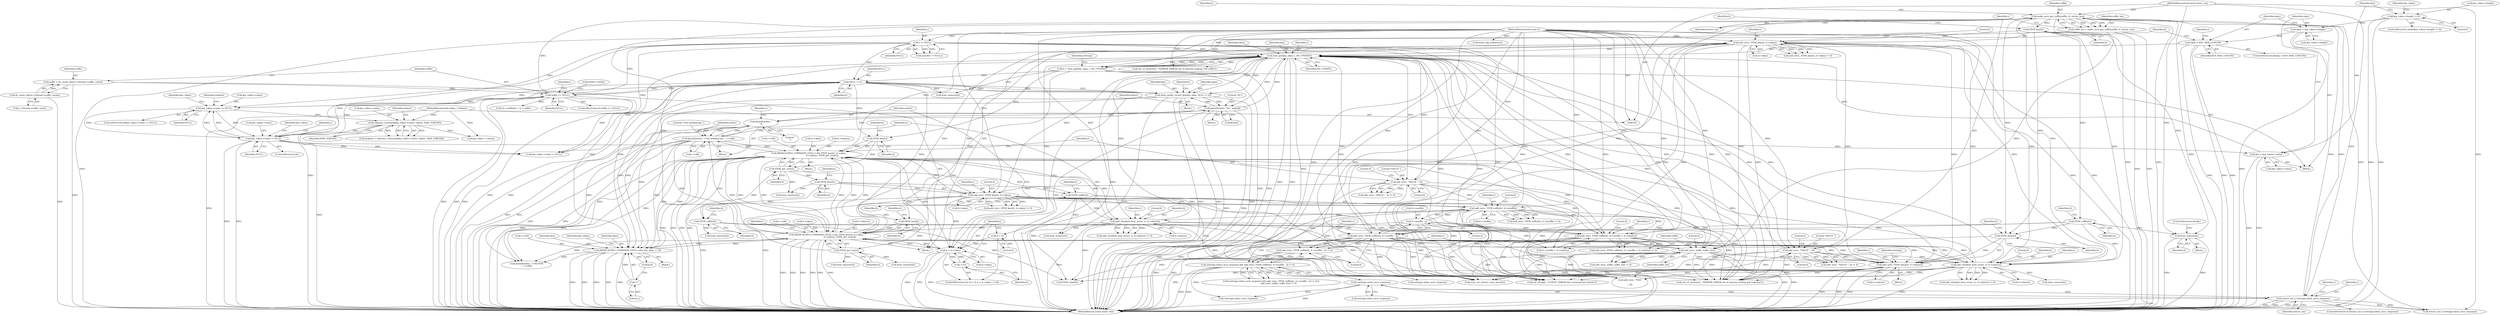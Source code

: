 digraph "0_memcached_a8c4a82787b8b6c256d61bd5c42fb7f92d1bae00@API" {
"1000400" [label="(Call,item_remove(it))"];
"1000355" [label="(Call,make_ascii_get_suffix(suffix, it, return_cas))"];
"1000315" [label="(Call,suffix == NULL)"];
"1000306" [label="(Call,suffix = do_cache_alloc(c->thread->suffix_cache))"];
"1000308" [label="(Call,do_cache_alloc(c->thread->suffix_cache))"];
"1000186" [label="(Call,NULL != it)"];
"1000127" [label="(Call,c != NULL)"];
"1000106" [label="(MethodParameterIn,conn *c)"];
"1000670" [label="(Call,key_token->value != NULL)"];
"1000661" [label="(Call,tokenize_command(key_token->value, tokens, MAX_TOKENS))"];
"1000653" [label="(Call,key_token->value != NULL)"];
"1000107" [label="(MethodParameterIn,token_t *tokens)"];
"1000171" [label="(Call,it = item_get(key, nkey, c, DO_UPDATE))"];
"1000173" [label="(Call,item_get(key, nkey, c, DO_UPDATE))"];
"1000547" [label="(Call,fprintf(stderr, \"%c\", key[ii]))"];
"1000529" [label="(Call,fprintf(stderr, \">%d sending key \", c->sfd))"];
"1000553" [label="(Call,fprintf(stderr, \"\n\"))"];
"1000435" [label="(Call,MEMCACHED_COMMAND_GET(c->sfd, ITEM_key(it), it->nkey,\n                                        it->nbytes, ITEM_get_cas(it)))"];
"1000246" [label="(Call,MEMCACHED_COMMAND_GET(c->sfd, ITEM_key(it), it->nkey,\n                                        it->nbytes, ITEM_get_cas(it)))"];
"1000641" [label="(Call,MEMCACHED_COMMAND_GET(c->sfd, key, nkey, -1, 0))"];
"1000183" [label="(Call,stats_prefix_record_get(key, nkey, NULL != it))"];
"1000647" [label="(Call,-1)"];
"1000250" [label="(Call,ITEM_key(it))"];
"1000369" [label="(Call,add_iov(c, ITEM_key(it), it->nkey))"];
"1000362" [label="(Call,add_iov(c, \"VALUE \", 6))"];
"1000371" [label="(Call,ITEM_key(it))"];
"1000458" [label="(Call,add_iov(c, ITEM_key(it), it->nkey))"];
"1000452" [label="(Call,add_iov(c, \"VALUE \", 6))"];
"1000460" [label="(Call,ITEM_key(it))"];
"1000447" [label="(Call,ITEM_get_cas(it))"];
"1000439" [label="(Call,ITEM_key(it))"];
"1000539" [label="(Call,ii < it->nkey)"];
"1000544" [label="(Call,++ii)"];
"1000536" [label="(Call,ii = 0)"];
"1000510" [label="(Call,add_chunked_item_iovs(c, it, it->nbytes))"];
"1000501" [label="(Call,add_iov(c, ITEM_suffix(it), it->nsuffix))"];
"1000503" [label="(Call,ITEM_suffix(it))"];
"1000387" [label="(Call,it->nsuffix - 2)"];
"1000422" [label="(Call,add_chunked_item_iovs(c, it, it->nbytes))"];
"1000383" [label="(Call,add_iov(c, ITEM_suffix(it), it->nsuffix - 2))"];
"1000385" [label="(Call,ITEM_suffix(it))"];
"1000394" [label="(Call,add_iov(c, suffix, suffix_len))"];
"1000353" [label="(Call,suffix_len = make_ascii_get_suffix(suffix, it, return_cas))"];
"1000412" [label="(Call,add_iov(c, ITEM_data(it), it->nbytes))"];
"1000414" [label="(Call,ITEM_data(it))"];
"1000258" [label="(Call,ITEM_get_cas(it))"];
"1000139" [label="(Call,key = key_token->value)"];
"1000150" [label="(Call,nkey > KEY_MAX_LENGTH)"];
"1000144" [label="(Call,nkey = key_token->length)"];
"1000133" [label="(Call,key_token->length != 0)"];
"1000481" [label="(Call,add_iov(c, ITEM_suffix(it), it->nsuffix + it->nbytes))"];
"1000483" [label="(Call,ITEM_suffix(it))"];
"1000239" [label="(Call,return_cas || !settings.inline_ascii_response)"];
"1000109" [label="(MethodParameterIn,bool return_cas)"];
"1000241" [label="(Call,!settings.inline_ascii_response)"];
"1000378" [label="(Call,settings.inline_ascii_response && add_iov(c, ITEM_suffix(it), it->nsuffix - 2) != 0)"];
"1000382" [label="(Call,add_iov(c, ITEM_suffix(it), it->nsuffix - 2) != 0)"];
"1000646" [label="(Identifier,nkey)"];
"1000395" [label="(Identifier,c)"];
"1000516" [label="(Literal,0)"];
"1000238" [label="(ControlStructure,if (return_cas || !settings.inline_ascii_response))"];
"1000401" [label="(Identifier,it)"];
"1000389" [label="(Identifier,it)"];
"1000386" [label="(Identifier,it)"];
"1000506" [label="(Identifier,it)"];
"1000548" [label="(Identifier,stderr)"];
"1000357" [label="(Identifier,it)"];
"1000422" [label="(Call,add_chunked_item_iovs(c, it, it->nbytes))"];
"1000425" [label="(Call,it->nbytes)"];
"1000378" [label="(Call,settings.inline_ascii_response && add_iov(c, ITEM_suffix(it), it->nsuffix - 2) != 0)"];
"1000555" [label="(Literal,\"\n\")"];
"1000512" [label="(Identifier,it)"];
"1000139" [label="(Call,key = key_token->value)"];
"1000364" [label="(Literal,\"VALUE \")"];
"1000130" [label="(ControlStructure,do)"];
"1000430" [label="(Call,item_remove(it))"];
"1000173" [label="(Call,item_get(key, nkey, c, DO_UPDATE))"];
"1000177" [label="(Identifier,DO_UPDATE)"];
"1000504" [label="(Identifier,it)"];
"1000444" [label="(Call,it->nbytes)"];
"1000145" [label="(Identifier,nkey)"];
"1000527" [label="(Block,)"];
"1000575" [label="(Call,ITEM_clsid(it))"];
"1000647" [label="(Call,-1)"];
"1000149" [label="(ControlStructure,if(nkey > KEY_MAX_LENGTH))"];
"1000642" [label="(Call,c->sfd)"];
"1000456" [label="(Literal,0)"];
"1000662" [label="(Call,key_token->value)"];
"1000400" [label="(Call,item_remove(it))"];
"1000480" [label="(Call,add_iov(c, ITEM_suffix(it), it->nsuffix + it->nbytes) != 0)"];
"1000127" [label="(Call,c != NULL)"];
"1000648" [label="(Literal,1)"];
"1000235" [label="(Call,item_remove(it))"];
"1000171" [label="(Call,it = item_get(key, nkey, c, DO_UPDATE))"];
"1000467" [label="(Call,item_remove(it))"];
"1000649" [label="(Literal,0)"];
"1000503" [label="(Call,ITEM_suffix(it))"];
"1000175" [label="(Identifier,nkey)"];
"1000246" [label="(Call,MEMCACHED_COMMAND_GET(c->sfd, ITEM_key(it), it->nkey,\n                                        it->nbytes, ITEM_get_cas(it)))"];
"1000184" [label="(Identifier,key)"];
"1000428" [label="(Literal,0)"];
"1000255" [label="(Call,it->nbytes)"];
"1000652" [label="(ControlStructure,if(key_token->value != NULL))"];
"1000677" [label="(Identifier,c)"];
"1000188" [label="(Identifier,it)"];
"1000739" [label="(Call,build_udp_headers(c))"];
"1000421" [label="(Call,add_chunked_item_iovs(c, it, it->nbytes) != 0)"];
"1000174" [label="(Identifier,key)"];
"1000413" [label="(Identifier,c)"];
"1000239" [label="(Call,return_cas || !settings.inline_ascii_response)"];
"1000660" [label="(Identifier,ntokens)"];
"1000541" [label="(Call,it->nkey)"];
"1000129" [label="(Identifier,NULL)"];
"1000402" [label="(ControlStructure,break;)"];
"1000384" [label="(Identifier,c)"];
"1000396" [label="(Identifier,suffix)"];
"1000377" [label="(Call,(settings.inline_ascii_response && add_iov(c, ITEM_suffix(it), it->nsuffix - 2) != 0) ||\n                      add_iov(c, suffix, suffix_len) != 0)"];
"1000376" [label="(Literal,0)"];
"1000374" [label="(Identifier,it)"];
"1000451" [label="(Call,add_iov(c, \"VALUE \", 6) != 0)"];
"1000463" [label="(Identifier,it)"];
"1000535" [label="(ControlStructure,for (ii = 0; ii < it->nkey; ++ii))"];
"1000536" [label="(Call,ii = 0)"];
"1000756" [label="(MethodReturn,static inline void)"];
"1000373" [label="(Call,it->nkey)"];
"1000303" [label="(Call,item_remove(it))"];
"1000511" [label="(Identifier,c)"];
"1000385" [label="(Call,ITEM_suffix(it))"];
"1000448" [label="(Identifier,it)"];
"1000151" [label="(Identifier,nkey)"];
"1000172" [label="(Identifier,it)"];
"1000317" [label="(Identifier,NULL)"];
"1000190" [label="(Identifier,it)"];
"1000259" [label="(Identifier,it)"];
"1000544" [label="(Call,++ii)"];
"1000492" [label="(Literal,0)"];
"1000137" [label="(Literal,0)"];
"1000713" [label="(Call,fprintf(stderr, \">%d END\n\", c->sfd))"];
"1000134" [label="(Call,key_token->length)"];
"1000155" [label="(Identifier,c)"];
"1000314" [label="(ControlStructure,if (suffix == NULL))"];
"1000370" [label="(Identifier,c)"];
"1000348" [label="(Identifier,c)"];
"1000540" [label="(Identifier,ii)"];
"1000176" [label="(Identifier,c)"];
"1000510" [label="(Call,add_chunked_item_iovs(c, it, it->nbytes))"];
"1000666" [label="(Identifier,MAX_TOKENS)"];
"1000180" [label="(Identifier,settings)"];
"1000531" [label="(Literal,\">%d sending key \")"];
"1000447" [label="(Call,ITEM_get_cas(it))"];
"1000461" [label="(Identifier,it)"];
"1000132" [label="(ControlStructure,while(key_token->length != 0))"];
"1000417" [label="(Identifier,it)"];
"1000382" [label="(Call,add_iov(c, ITEM_suffix(it), it->nsuffix - 2) != 0)"];
"1000412" [label="(Call,add_iov(c, ITEM_data(it), it->nbytes))"];
"1000250" [label="(Call,ITEM_key(it))"];
"1000485" [label="(Call,it->nsuffix + it->nbytes)"];
"1000141" [label="(Call,key_token->value)"];
"1000245" [label="(Block,)"];
"1000133" [label="(Call,key_token->length != 0)"];
"1000655" [label="(Identifier,key_token)"];
"1000487" [label="(Identifier,it)"];
"1000513" [label="(Call,it->nbytes)"];
"1000306" [label="(Call,suffix = do_cache_alloc(c->thread->suffix_cache))"];
"1000459" [label="(Identifier,c)"];
"1000354" [label="(Identifier,suffix_len)"];
"1000397" [label="(Identifier,suffix_len)"];
"1000328" [label="(Call,item_remove(it))"];
"1000653" [label="(Call,key_token->value != NULL)"];
"1000415" [label="(Identifier,it)"];
"1000539" [label="(Call,ii < it->nkey)"];
"1000553" [label="(Call,fprintf(stderr, \"\n\"))"];
"1000674" [label="(Identifier,NULL)"];
"1000665" [label="(Identifier,tokens)"];
"1000457" [label="(Call,add_iov(c, ITEM_key(it), it->nkey) != 0)"];
"1000440" [label="(Identifier,it)"];
"1000452" [label="(Call,add_iov(c, \"VALUE \", 6))"];
"1000315" [label="(Call,suffix == NULL)"];
"1000309" [label="(Call,c->thread->suffix_cache)"];
"1000307" [label="(Identifier,suffix)"];
"1000667" [label="(Call,key_token = tokens)"];
"1000258" [label="(Call,ITEM_get_cas(it))"];
"1000545" [label="(Identifier,ii)"];
"1000182" [label="(Block,)"];
"1000344" [label="(Call,*(c->suffixlist + i) = suffix)"];
"1000140" [label="(Identifier,key)"];
"1000502" [label="(Identifier,c)"];
"1000248" [label="(Identifier,c)"];
"1000453" [label="(Identifier,c)"];
"1000508" [label="(Literal,0)"];
"1000436" [label="(Call,c->sfd)"];
"1000554" [label="(Identifier,stderr)"];
"1000481" [label="(Call,add_iov(c, ITEM_suffix(it), it->nsuffix + it->nbytes))"];
"1000484" [label="(Identifier,it)"];
"1000532" [label="(Call,c->sfd)"];
"1000435" [label="(Call,MEMCACHED_COMMAND_GET(c->sfd, ITEM_key(it), it->nkey,\n                                        it->nbytes, ITEM_get_cas(it)))"];
"1000319" [label="(Call,STATS_LOCK())"];
"1000442" [label="(Identifier,it)"];
"1000546" [label="(Block,)"];
"1000262" [label="(Identifier,i)"];
"1000398" [label="(Literal,0)"];
"1000392" [label="(Literal,0)"];
"1000187" [label="(Identifier,NULL)"];
"1000439" [label="(Call,ITEM_key(it))"];
"1000538" [label="(Literal,0)"];
"1000391" [label="(Literal,2)"];
"1000460" [label="(Call,ITEM_key(it))"];
"1000524" [label="(Identifier,settings)"];
"1000659" [label="(Call,ntokens = tokenize_command(key_token->value, tokens, MAX_TOKENS))"];
"1000316" [label="(Identifier,suffix)"];
"1000135" [label="(Identifier,key_token)"];
"1000743" [label="(Call,out_of_memory(c, \"SERVER_ERROR out of memory writing get response\"))"];
"1000641" [label="(Call,MEMCACHED_COMMAND_GET(c->sfd, key, nkey, -1, 0))"];
"1000550" [label="(Call,key[ii])"];
"1000363" [label="(Identifier,c)"];
"1000414" [label="(Call,ITEM_data(it))"];
"1000247" [label="(Call,c->sfd)"];
"1000185" [label="(Identifier,nkey)"];
"1000106" [label="(MethodParameterIn,conn *c)"];
"1000358" [label="(Identifier,return_cas)"];
"1000325" [label="(Call,out_of_memory(c, \"SERVER_ERROR out of memory making CAS suffix\"))"];
"1000242" [label="(Call,settings.inline_ascii_response)"];
"1000387" [label="(Call,it->nsuffix - 2)"];
"1000501" [label="(Call,add_iov(c, ITEM_suffix(it), it->nsuffix))"];
"1000366" [label="(Literal,0)"];
"1000383" [label="(Call,add_iov(c, ITEM_suffix(it), it->nsuffix - 2))"];
"1000154" [label="(Call,out_string(c, \"CLIENT_ERROR bad command line format\"))"];
"1000721" [label="(Call,key_token->value != NULL)"];
"1000424" [label="(Identifier,it)"];
"1000109" [label="(MethodParameterIn,bool return_cas)"];
"1000308" [label="(Call,do_cache_alloc(c->thread->suffix_cache))"];
"1000138" [label="(Block,)"];
"1000728" [label="(Call,add_iov(c, \"END\r\n\", 5))"];
"1000362" [label="(Call,add_iov(c, \"VALUE \", 6))"];
"1000365" [label="(Literal,6)"];
"1000126" [label="(Call,assert(c != NULL))"];
"1000252" [label="(Call,it->nkey)"];
"1000494" [label="(Call,item_remove(it))"];
"1000645" [label="(Identifier,key)"];
"1000458" [label="(Call,add_iov(c, ITEM_key(it), it->nkey))"];
"1000651" [label="(Identifier,key_token)"];
"1000462" [label="(Call,it->nkey)"];
"1000186" [label="(Call,NULL != it)"];
"1000518" [label="(Call,item_remove(it))"];
"1000547" [label="(Call,fprintf(stderr, \"%c\", key[ii]))"];
"1000690" [label="(Call,!settings.inline_ascii_response)"];
"1000509" [label="(Call,add_chunked_item_iovs(c, it, it->nbytes) != 0)"];
"1000399" [label="(Block,)"];
"1000379" [label="(Call,settings.inline_ascii_response)"];
"1000355" [label="(Call,make_ascii_get_suffix(suffix, it, return_cas))"];
"1000549" [label="(Literal,\"%c\")"];
"1000465" [label="(Literal,0)"];
"1000240" [label="(Identifier,return_cas)"];
"1000353" [label="(Call,suffix_len = make_ascii_get_suffix(suffix, it, return_cas))"];
"1000371" [label="(Call,ITEM_key(it))"];
"1000670" [label="(Call,key_token->value != NULL)"];
"1000672" [label="(Identifier,key_token)"];
"1000561" [label="(Identifier,c)"];
"1000146" [label="(Call,key_token->length)"];
"1000454" [label="(Literal,\"VALUE \")"];
"1000152" [label="(Identifier,KEY_MAX_LENGTH)"];
"1000369" [label="(Call,add_iov(c, ITEM_key(it), it->nkey))"];
"1000393" [label="(Call,add_iov(c, suffix, suffix_len) != 0)"];
"1000423" [label="(Identifier,c)"];
"1000372" [label="(Identifier,it)"];
"1000356" [label="(Identifier,suffix)"];
"1000437" [label="(Identifier,c)"];
"1000530" [label="(Identifier,stderr)"];
"1000661" [label="(Call,tokenize_command(key_token->value, tokens, MAX_TOKENS))"];
"1000411" [label="(Block,)"];
"1000128" [label="(Identifier,c)"];
"1000537" [label="(Identifier,ii)"];
"1000483" [label="(Call,ITEM_suffix(it))"];
"1000482" [label="(Identifier,c)"];
"1000251" [label="(Identifier,it)"];
"1000241" [label="(Call,!settings.inline_ascii_response)"];
"1000150" [label="(Call,nkey > KEY_MAX_LENGTH)"];
"1000748" [label="(Call,conn_set_state(c, conn_mwrite))"];
"1000368" [label="(Call,add_iov(c, ITEM_key(it), it->nkey) != 0)"];
"1000183" [label="(Call,stats_prefix_record_get(key, nkey, NULL != it))"];
"1000388" [label="(Call,it->nsuffix)"];
"1000394" [label="(Call,add_iov(c, suffix, suffix_len))"];
"1000654" [label="(Call,key_token->value)"];
"1000434" [label="(Block,)"];
"1000416" [label="(Call,it->nbytes)"];
"1000107" [label="(MethodParameterIn,token_t *tokens)"];
"1000361" [label="(Call,add_iov(c, \"VALUE \", 6) != 0)"];
"1000606" [label="(Block,)"];
"1000505" [label="(Call,it->nsuffix)"];
"1000529" [label="(Call,fprintf(stderr, \">%d sending key \", c->sfd))"];
"1000500" [label="(Call,add_iov(c, ITEM_suffix(it), it->nsuffix) != 0)"];
"1000253" [label="(Identifier,it)"];
"1000671" [label="(Call,key_token->value)"];
"1000441" [label="(Call,it->nkey)"];
"1000455" [label="(Literal,6)"];
"1000144" [label="(Call,nkey = key_token->length)"];
"1000688" [label="(Call,return_cas || !settings.inline_ascii_response)"];
"1000657" [label="(Identifier,NULL)"];
"1000400" -> "1000399"  [label="AST: "];
"1000400" -> "1000401"  [label="CFG: "];
"1000401" -> "1000400"  [label="AST: "];
"1000402" -> "1000400"  [label="CFG: "];
"1000400" -> "1000756"  [label="DDG: "];
"1000400" -> "1000756"  [label="DDG: "];
"1000355" -> "1000400"  [label="DDG: "];
"1000385" -> "1000400"  [label="DDG: "];
"1000371" -> "1000400"  [label="DDG: "];
"1000355" -> "1000353"  [label="AST: "];
"1000355" -> "1000358"  [label="CFG: "];
"1000356" -> "1000355"  [label="AST: "];
"1000357" -> "1000355"  [label="AST: "];
"1000358" -> "1000355"  [label="AST: "];
"1000353" -> "1000355"  [label="CFG: "];
"1000355" -> "1000756"  [label="DDG: "];
"1000355" -> "1000756"  [label="DDG: "];
"1000355" -> "1000239"  [label="DDG: "];
"1000355" -> "1000353"  [label="DDG: "];
"1000355" -> "1000353"  [label="DDG: "];
"1000355" -> "1000353"  [label="DDG: "];
"1000315" -> "1000355"  [label="DDG: "];
"1000258" -> "1000355"  [label="DDG: "];
"1000239" -> "1000355"  [label="DDG: "];
"1000109" -> "1000355"  [label="DDG: "];
"1000355" -> "1000371"  [label="DDG: "];
"1000355" -> "1000394"  [label="DDG: "];
"1000355" -> "1000414"  [label="DDG: "];
"1000355" -> "1000422"  [label="DDG: "];
"1000355" -> "1000688"  [label="DDG: "];
"1000315" -> "1000314"  [label="AST: "];
"1000315" -> "1000317"  [label="CFG: "];
"1000316" -> "1000315"  [label="AST: "];
"1000317" -> "1000315"  [label="AST: "];
"1000319" -> "1000315"  [label="CFG: "];
"1000348" -> "1000315"  [label="CFG: "];
"1000315" -> "1000756"  [label="DDG: "];
"1000315" -> "1000756"  [label="DDG: "];
"1000315" -> "1000756"  [label="DDG: "];
"1000315" -> "1000186"  [label="DDG: "];
"1000306" -> "1000315"  [label="DDG: "];
"1000186" -> "1000315"  [label="DDG: "];
"1000127" -> "1000315"  [label="DDG: "];
"1000670" -> "1000315"  [label="DDG: "];
"1000315" -> "1000344"  [label="DDG: "];
"1000315" -> "1000653"  [label="DDG: "];
"1000315" -> "1000721"  [label="DDG: "];
"1000306" -> "1000245"  [label="AST: "];
"1000306" -> "1000308"  [label="CFG: "];
"1000307" -> "1000306"  [label="AST: "];
"1000308" -> "1000306"  [label="AST: "];
"1000316" -> "1000306"  [label="CFG: "];
"1000306" -> "1000756"  [label="DDG: "];
"1000308" -> "1000306"  [label="DDG: "];
"1000308" -> "1000309"  [label="CFG: "];
"1000309" -> "1000308"  [label="AST: "];
"1000308" -> "1000756"  [label="DDG: "];
"1000186" -> "1000183"  [label="AST: "];
"1000186" -> "1000188"  [label="CFG: "];
"1000187" -> "1000186"  [label="AST: "];
"1000188" -> "1000186"  [label="AST: "];
"1000183" -> "1000186"  [label="CFG: "];
"1000186" -> "1000756"  [label="DDG: "];
"1000186" -> "1000756"  [label="DDG: "];
"1000186" -> "1000183"  [label="DDG: "];
"1000186" -> "1000183"  [label="DDG: "];
"1000127" -> "1000186"  [label="DDG: "];
"1000670" -> "1000186"  [label="DDG: "];
"1000171" -> "1000186"  [label="DDG: "];
"1000186" -> "1000235"  [label="DDG: "];
"1000186" -> "1000250"  [label="DDG: "];
"1000186" -> "1000439"  [label="DDG: "];
"1000186" -> "1000653"  [label="DDG: "];
"1000186" -> "1000721"  [label="DDG: "];
"1000127" -> "1000126"  [label="AST: "];
"1000127" -> "1000129"  [label="CFG: "];
"1000128" -> "1000127"  [label="AST: "];
"1000129" -> "1000127"  [label="AST: "];
"1000126" -> "1000127"  [label="CFG: "];
"1000127" -> "1000756"  [label="DDG: "];
"1000127" -> "1000126"  [label="DDG: "];
"1000127" -> "1000126"  [label="DDG: "];
"1000106" -> "1000127"  [label="DDG: "];
"1000127" -> "1000154"  [label="DDG: "];
"1000127" -> "1000173"  [label="DDG: "];
"1000127" -> "1000653"  [label="DDG: "];
"1000127" -> "1000721"  [label="DDG: "];
"1000127" -> "1000728"  [label="DDG: "];
"1000127" -> "1000743"  [label="DDG: "];
"1000127" -> "1000748"  [label="DDG: "];
"1000106" -> "1000105"  [label="AST: "];
"1000106" -> "1000756"  [label="DDG: "];
"1000106" -> "1000154"  [label="DDG: "];
"1000106" -> "1000173"  [label="DDG: "];
"1000106" -> "1000325"  [label="DDG: "];
"1000106" -> "1000362"  [label="DDG: "];
"1000106" -> "1000369"  [label="DDG: "];
"1000106" -> "1000383"  [label="DDG: "];
"1000106" -> "1000394"  [label="DDG: "];
"1000106" -> "1000412"  [label="DDG: "];
"1000106" -> "1000422"  [label="DDG: "];
"1000106" -> "1000452"  [label="DDG: "];
"1000106" -> "1000458"  [label="DDG: "];
"1000106" -> "1000481"  [label="DDG: "];
"1000106" -> "1000501"  [label="DDG: "];
"1000106" -> "1000510"  [label="DDG: "];
"1000106" -> "1000728"  [label="DDG: "];
"1000106" -> "1000739"  [label="DDG: "];
"1000106" -> "1000743"  [label="DDG: "];
"1000106" -> "1000748"  [label="DDG: "];
"1000670" -> "1000130"  [label="AST: "];
"1000670" -> "1000674"  [label="CFG: "];
"1000671" -> "1000670"  [label="AST: "];
"1000674" -> "1000670"  [label="AST: "];
"1000135" -> "1000670"  [label="CFG: "];
"1000677" -> "1000670"  [label="CFG: "];
"1000670" -> "1000756"  [label="DDG: "];
"1000670" -> "1000756"  [label="DDG: "];
"1000670" -> "1000139"  [label="DDG: "];
"1000670" -> "1000653"  [label="DDG: "];
"1000670" -> "1000653"  [label="DDG: "];
"1000661" -> "1000670"  [label="DDG: "];
"1000653" -> "1000670"  [label="DDG: "];
"1000653" -> "1000670"  [label="DDG: "];
"1000670" -> "1000721"  [label="DDG: "];
"1000670" -> "1000721"  [label="DDG: "];
"1000661" -> "1000659"  [label="AST: "];
"1000661" -> "1000666"  [label="CFG: "];
"1000662" -> "1000661"  [label="AST: "];
"1000665" -> "1000661"  [label="AST: "];
"1000666" -> "1000661"  [label="AST: "];
"1000659" -> "1000661"  [label="CFG: "];
"1000661" -> "1000756"  [label="DDG: "];
"1000661" -> "1000659"  [label="DDG: "];
"1000661" -> "1000659"  [label="DDG: "];
"1000661" -> "1000659"  [label="DDG: "];
"1000653" -> "1000661"  [label="DDG: "];
"1000107" -> "1000661"  [label="DDG: "];
"1000661" -> "1000667"  [label="DDG: "];
"1000653" -> "1000652"  [label="AST: "];
"1000653" -> "1000657"  [label="CFG: "];
"1000654" -> "1000653"  [label="AST: "];
"1000657" -> "1000653"  [label="AST: "];
"1000672" -> "1000653"  [label="CFG: "];
"1000660" -> "1000653"  [label="CFG: "];
"1000107" -> "1000105"  [label="AST: "];
"1000107" -> "1000756"  [label="DDG: "];
"1000107" -> "1000667"  [label="DDG: "];
"1000171" -> "1000138"  [label="AST: "];
"1000171" -> "1000173"  [label="CFG: "];
"1000172" -> "1000171"  [label="AST: "];
"1000173" -> "1000171"  [label="AST: "];
"1000180" -> "1000171"  [label="CFG: "];
"1000171" -> "1000756"  [label="DDG: "];
"1000171" -> "1000756"  [label="DDG: "];
"1000173" -> "1000171"  [label="DDG: "];
"1000173" -> "1000171"  [label="DDG: "];
"1000173" -> "1000171"  [label="DDG: "];
"1000173" -> "1000171"  [label="DDG: "];
"1000171" -> "1000235"  [label="DDG: "];
"1000171" -> "1000250"  [label="DDG: "];
"1000171" -> "1000439"  [label="DDG: "];
"1000173" -> "1000177"  [label="CFG: "];
"1000174" -> "1000173"  [label="AST: "];
"1000175" -> "1000173"  [label="AST: "];
"1000176" -> "1000173"  [label="AST: "];
"1000177" -> "1000173"  [label="AST: "];
"1000173" -> "1000756"  [label="DDG: "];
"1000173" -> "1000756"  [label="DDG: "];
"1000173" -> "1000756"  [label="DDG: "];
"1000173" -> "1000154"  [label="DDG: "];
"1000547" -> "1000173"  [label="DDG: "];
"1000139" -> "1000173"  [label="DDG: "];
"1000150" -> "1000173"  [label="DDG: "];
"1000458" -> "1000173"  [label="DDG: "];
"1000510" -> "1000173"  [label="DDG: "];
"1000422" -> "1000173"  [label="DDG: "];
"1000412" -> "1000173"  [label="DDG: "];
"1000452" -> "1000173"  [label="DDG: "];
"1000369" -> "1000173"  [label="DDG: "];
"1000383" -> "1000173"  [label="DDG: "];
"1000501" -> "1000173"  [label="DDG: "];
"1000362" -> "1000173"  [label="DDG: "];
"1000481" -> "1000173"  [label="DDG: "];
"1000394" -> "1000173"  [label="DDG: "];
"1000173" -> "1000183"  [label="DDG: "];
"1000173" -> "1000183"  [label="DDG: "];
"1000173" -> "1000325"  [label="DDG: "];
"1000173" -> "1000362"  [label="DDG: "];
"1000173" -> "1000452"  [label="DDG: "];
"1000173" -> "1000547"  [label="DDG: "];
"1000173" -> "1000641"  [label="DDG: "];
"1000173" -> "1000641"  [label="DDG: "];
"1000173" -> "1000728"  [label="DDG: "];
"1000173" -> "1000743"  [label="DDG: "];
"1000173" -> "1000748"  [label="DDG: "];
"1000547" -> "1000546"  [label="AST: "];
"1000547" -> "1000550"  [label="CFG: "];
"1000548" -> "1000547"  [label="AST: "];
"1000549" -> "1000547"  [label="AST: "];
"1000550" -> "1000547"  [label="AST: "];
"1000545" -> "1000547"  [label="CFG: "];
"1000547" -> "1000756"  [label="DDG: "];
"1000547" -> "1000756"  [label="DDG: "];
"1000547" -> "1000183"  [label="DDG: "];
"1000529" -> "1000547"  [label="DDG: "];
"1000183" -> "1000547"  [label="DDG: "];
"1000547" -> "1000553"  [label="DDG: "];
"1000547" -> "1000641"  [label="DDG: "];
"1000529" -> "1000527"  [label="AST: "];
"1000529" -> "1000532"  [label="CFG: "];
"1000530" -> "1000529"  [label="AST: "];
"1000531" -> "1000529"  [label="AST: "];
"1000532" -> "1000529"  [label="AST: "];
"1000537" -> "1000529"  [label="CFG: "];
"1000529" -> "1000756"  [label="DDG: "];
"1000529" -> "1000756"  [label="DDG: "];
"1000529" -> "1000246"  [label="DDG: "];
"1000529" -> "1000435"  [label="DDG: "];
"1000553" -> "1000529"  [label="DDG: "];
"1000435" -> "1000529"  [label="DDG: "];
"1000246" -> "1000529"  [label="DDG: "];
"1000529" -> "1000553"  [label="DDG: "];
"1000529" -> "1000641"  [label="DDG: "];
"1000529" -> "1000713"  [label="DDG: "];
"1000553" -> "1000527"  [label="AST: "];
"1000553" -> "1000555"  [label="CFG: "];
"1000554" -> "1000553"  [label="AST: "];
"1000555" -> "1000553"  [label="AST: "];
"1000561" -> "1000553"  [label="CFG: "];
"1000553" -> "1000756"  [label="DDG: "];
"1000553" -> "1000756"  [label="DDG: "];
"1000553" -> "1000713"  [label="DDG: "];
"1000435" -> "1000434"  [label="AST: "];
"1000435" -> "1000447"  [label="CFG: "];
"1000436" -> "1000435"  [label="AST: "];
"1000439" -> "1000435"  [label="AST: "];
"1000441" -> "1000435"  [label="AST: "];
"1000444" -> "1000435"  [label="AST: "];
"1000447" -> "1000435"  [label="AST: "];
"1000453" -> "1000435"  [label="CFG: "];
"1000435" -> "1000756"  [label="DDG: "];
"1000435" -> "1000756"  [label="DDG: "];
"1000435" -> "1000756"  [label="DDG: "];
"1000435" -> "1000756"  [label="DDG: "];
"1000435" -> "1000756"  [label="DDG: "];
"1000435" -> "1000756"  [label="DDG: "];
"1000435" -> "1000246"  [label="DDG: "];
"1000435" -> "1000246"  [label="DDG: "];
"1000435" -> "1000246"  [label="DDG: "];
"1000246" -> "1000435"  [label="DDG: "];
"1000246" -> "1000435"  [label="DDG: "];
"1000246" -> "1000435"  [label="DDG: "];
"1000641" -> "1000435"  [label="DDG: "];
"1000439" -> "1000435"  [label="DDG: "];
"1000369" -> "1000435"  [label="DDG: "];
"1000458" -> "1000435"  [label="DDG: "];
"1000539" -> "1000435"  [label="DDG: "];
"1000510" -> "1000435"  [label="DDG: "];
"1000422" -> "1000435"  [label="DDG: "];
"1000412" -> "1000435"  [label="DDG: "];
"1000447" -> "1000435"  [label="DDG: "];
"1000435" -> "1000458"  [label="DDG: "];
"1000435" -> "1000481"  [label="DDG: "];
"1000435" -> "1000485"  [label="DDG: "];
"1000435" -> "1000510"  [label="DDG: "];
"1000435" -> "1000539"  [label="DDG: "];
"1000435" -> "1000641"  [label="DDG: "];
"1000435" -> "1000713"  [label="DDG: "];
"1000246" -> "1000245"  [label="AST: "];
"1000246" -> "1000258"  [label="CFG: "];
"1000247" -> "1000246"  [label="AST: "];
"1000250" -> "1000246"  [label="AST: "];
"1000252" -> "1000246"  [label="AST: "];
"1000255" -> "1000246"  [label="AST: "];
"1000258" -> "1000246"  [label="AST: "];
"1000262" -> "1000246"  [label="CFG: "];
"1000246" -> "1000756"  [label="DDG: "];
"1000246" -> "1000756"  [label="DDG: "];
"1000246" -> "1000756"  [label="DDG: "];
"1000246" -> "1000756"  [label="DDG: "];
"1000246" -> "1000756"  [label="DDG: "];
"1000246" -> "1000756"  [label="DDG: "];
"1000641" -> "1000246"  [label="DDG: "];
"1000250" -> "1000246"  [label="DDG: "];
"1000369" -> "1000246"  [label="DDG: "];
"1000458" -> "1000246"  [label="DDG: "];
"1000539" -> "1000246"  [label="DDG: "];
"1000510" -> "1000246"  [label="DDG: "];
"1000422" -> "1000246"  [label="DDG: "];
"1000412" -> "1000246"  [label="DDG: "];
"1000258" -> "1000246"  [label="DDG: "];
"1000246" -> "1000369"  [label="DDG: "];
"1000246" -> "1000412"  [label="DDG: "];
"1000246" -> "1000422"  [label="DDG: "];
"1000246" -> "1000539"  [label="DDG: "];
"1000246" -> "1000641"  [label="DDG: "];
"1000246" -> "1000713"  [label="DDG: "];
"1000641" -> "1000606"  [label="AST: "];
"1000641" -> "1000649"  [label="CFG: "];
"1000642" -> "1000641"  [label="AST: "];
"1000645" -> "1000641"  [label="AST: "];
"1000646" -> "1000641"  [label="AST: "];
"1000647" -> "1000641"  [label="AST: "];
"1000649" -> "1000641"  [label="AST: "];
"1000651" -> "1000641"  [label="CFG: "];
"1000641" -> "1000756"  [label="DDG: "];
"1000641" -> "1000756"  [label="DDG: "];
"1000641" -> "1000756"  [label="DDG: "];
"1000641" -> "1000756"  [label="DDG: "];
"1000641" -> "1000756"  [label="DDG: "];
"1000183" -> "1000641"  [label="DDG: "];
"1000183" -> "1000641"  [label="DDG: "];
"1000647" -> "1000641"  [label="DDG: "];
"1000641" -> "1000713"  [label="DDG: "];
"1000183" -> "1000182"  [label="AST: "];
"1000184" -> "1000183"  [label="AST: "];
"1000185" -> "1000183"  [label="AST: "];
"1000190" -> "1000183"  [label="CFG: "];
"1000183" -> "1000756"  [label="DDG: "];
"1000183" -> "1000756"  [label="DDG: "];
"1000183" -> "1000756"  [label="DDG: "];
"1000183" -> "1000756"  [label="DDG: "];
"1000647" -> "1000648"  [label="CFG: "];
"1000648" -> "1000647"  [label="AST: "];
"1000649" -> "1000647"  [label="CFG: "];
"1000250" -> "1000251"  [label="CFG: "];
"1000251" -> "1000250"  [label="AST: "];
"1000253" -> "1000250"  [label="CFG: "];
"1000250" -> "1000258"  [label="DDG: "];
"1000369" -> "1000368"  [label="AST: "];
"1000369" -> "1000373"  [label="CFG: "];
"1000370" -> "1000369"  [label="AST: "];
"1000371" -> "1000369"  [label="AST: "];
"1000373" -> "1000369"  [label="AST: "];
"1000376" -> "1000369"  [label="CFG: "];
"1000369" -> "1000756"  [label="DDG: "];
"1000369" -> "1000756"  [label="DDG: "];
"1000369" -> "1000154"  [label="DDG: "];
"1000369" -> "1000368"  [label="DDG: "];
"1000369" -> "1000368"  [label="DDG: "];
"1000369" -> "1000368"  [label="DDG: "];
"1000362" -> "1000369"  [label="DDG: "];
"1000371" -> "1000369"  [label="DDG: "];
"1000369" -> "1000383"  [label="DDG: "];
"1000369" -> "1000394"  [label="DDG: "];
"1000369" -> "1000412"  [label="DDG: "];
"1000369" -> "1000422"  [label="DDG: "];
"1000369" -> "1000539"  [label="DDG: "];
"1000369" -> "1000728"  [label="DDG: "];
"1000369" -> "1000743"  [label="DDG: "];
"1000369" -> "1000748"  [label="DDG: "];
"1000362" -> "1000361"  [label="AST: "];
"1000362" -> "1000365"  [label="CFG: "];
"1000363" -> "1000362"  [label="AST: "];
"1000364" -> "1000362"  [label="AST: "];
"1000365" -> "1000362"  [label="AST: "];
"1000366" -> "1000362"  [label="CFG: "];
"1000362" -> "1000154"  [label="DDG: "];
"1000362" -> "1000361"  [label="DDG: "];
"1000362" -> "1000361"  [label="DDG: "];
"1000362" -> "1000361"  [label="DDG: "];
"1000362" -> "1000412"  [label="DDG: "];
"1000362" -> "1000422"  [label="DDG: "];
"1000362" -> "1000728"  [label="DDG: "];
"1000362" -> "1000743"  [label="DDG: "];
"1000362" -> "1000748"  [label="DDG: "];
"1000371" -> "1000372"  [label="CFG: "];
"1000372" -> "1000371"  [label="AST: "];
"1000374" -> "1000371"  [label="CFG: "];
"1000371" -> "1000385"  [label="DDG: "];
"1000371" -> "1000414"  [label="DDG: "];
"1000371" -> "1000422"  [label="DDG: "];
"1000458" -> "1000457"  [label="AST: "];
"1000458" -> "1000462"  [label="CFG: "];
"1000459" -> "1000458"  [label="AST: "];
"1000460" -> "1000458"  [label="AST: "];
"1000462" -> "1000458"  [label="AST: "];
"1000465" -> "1000458"  [label="CFG: "];
"1000458" -> "1000756"  [label="DDG: "];
"1000458" -> "1000756"  [label="DDG: "];
"1000458" -> "1000154"  [label="DDG: "];
"1000458" -> "1000457"  [label="DDG: "];
"1000458" -> "1000457"  [label="DDG: "];
"1000458" -> "1000457"  [label="DDG: "];
"1000452" -> "1000458"  [label="DDG: "];
"1000460" -> "1000458"  [label="DDG: "];
"1000458" -> "1000481"  [label="DDG: "];
"1000458" -> "1000501"  [label="DDG: "];
"1000458" -> "1000539"  [label="DDG: "];
"1000458" -> "1000728"  [label="DDG: "];
"1000458" -> "1000743"  [label="DDG: "];
"1000458" -> "1000748"  [label="DDG: "];
"1000452" -> "1000451"  [label="AST: "];
"1000452" -> "1000455"  [label="CFG: "];
"1000453" -> "1000452"  [label="AST: "];
"1000454" -> "1000452"  [label="AST: "];
"1000455" -> "1000452"  [label="AST: "];
"1000456" -> "1000452"  [label="CFG: "];
"1000452" -> "1000154"  [label="DDG: "];
"1000452" -> "1000451"  [label="DDG: "];
"1000452" -> "1000451"  [label="DDG: "];
"1000452" -> "1000451"  [label="DDG: "];
"1000452" -> "1000481"  [label="DDG: "];
"1000452" -> "1000501"  [label="DDG: "];
"1000452" -> "1000728"  [label="DDG: "];
"1000452" -> "1000743"  [label="DDG: "];
"1000452" -> "1000748"  [label="DDG: "];
"1000460" -> "1000461"  [label="CFG: "];
"1000461" -> "1000460"  [label="AST: "];
"1000463" -> "1000460"  [label="CFG: "];
"1000447" -> "1000460"  [label="DDG: "];
"1000460" -> "1000467"  [label="DDG: "];
"1000460" -> "1000483"  [label="DDG: "];
"1000460" -> "1000503"  [label="DDG: "];
"1000447" -> "1000448"  [label="CFG: "];
"1000448" -> "1000447"  [label="AST: "];
"1000439" -> "1000447"  [label="DDG: "];
"1000447" -> "1000467"  [label="DDG: "];
"1000447" -> "1000483"  [label="DDG: "];
"1000447" -> "1000503"  [label="DDG: "];
"1000439" -> "1000440"  [label="CFG: "];
"1000440" -> "1000439"  [label="AST: "];
"1000442" -> "1000439"  [label="CFG: "];
"1000539" -> "1000535"  [label="AST: "];
"1000539" -> "1000541"  [label="CFG: "];
"1000540" -> "1000539"  [label="AST: "];
"1000541" -> "1000539"  [label="AST: "];
"1000548" -> "1000539"  [label="CFG: "];
"1000554" -> "1000539"  [label="CFG: "];
"1000539" -> "1000756"  [label="DDG: "];
"1000539" -> "1000756"  [label="DDG: "];
"1000539" -> "1000756"  [label="DDG: "];
"1000544" -> "1000539"  [label="DDG: "];
"1000536" -> "1000539"  [label="DDG: "];
"1000539" -> "1000544"  [label="DDG: "];
"1000544" -> "1000535"  [label="AST: "];
"1000544" -> "1000545"  [label="CFG: "];
"1000545" -> "1000544"  [label="AST: "];
"1000540" -> "1000544"  [label="CFG: "];
"1000536" -> "1000535"  [label="AST: "];
"1000536" -> "1000538"  [label="CFG: "];
"1000537" -> "1000536"  [label="AST: "];
"1000538" -> "1000536"  [label="AST: "];
"1000540" -> "1000536"  [label="CFG: "];
"1000510" -> "1000509"  [label="AST: "];
"1000510" -> "1000513"  [label="CFG: "];
"1000511" -> "1000510"  [label="AST: "];
"1000512" -> "1000510"  [label="AST: "];
"1000513" -> "1000510"  [label="AST: "];
"1000516" -> "1000510"  [label="CFG: "];
"1000510" -> "1000756"  [label="DDG: "];
"1000510" -> "1000154"  [label="DDG: "];
"1000510" -> "1000509"  [label="DDG: "];
"1000510" -> "1000509"  [label="DDG: "];
"1000510" -> "1000509"  [label="DDG: "];
"1000501" -> "1000510"  [label="DDG: "];
"1000503" -> "1000510"  [label="DDG: "];
"1000510" -> "1000518"  [label="DDG: "];
"1000510" -> "1000575"  [label="DDG: "];
"1000510" -> "1000728"  [label="DDG: "];
"1000510" -> "1000743"  [label="DDG: "];
"1000510" -> "1000748"  [label="DDG: "];
"1000501" -> "1000500"  [label="AST: "];
"1000501" -> "1000505"  [label="CFG: "];
"1000502" -> "1000501"  [label="AST: "];
"1000503" -> "1000501"  [label="AST: "];
"1000505" -> "1000501"  [label="AST: "];
"1000508" -> "1000501"  [label="CFG: "];
"1000501" -> "1000756"  [label="DDG: "];
"1000501" -> "1000756"  [label="DDG: "];
"1000501" -> "1000154"  [label="DDG: "];
"1000501" -> "1000387"  [label="DDG: "];
"1000501" -> "1000481"  [label="DDG: "];
"1000501" -> "1000485"  [label="DDG: "];
"1000501" -> "1000500"  [label="DDG: "];
"1000501" -> "1000500"  [label="DDG: "];
"1000501" -> "1000500"  [label="DDG: "];
"1000503" -> "1000501"  [label="DDG: "];
"1000387" -> "1000501"  [label="DDG: "];
"1000501" -> "1000728"  [label="DDG: "];
"1000501" -> "1000743"  [label="DDG: "];
"1000501" -> "1000748"  [label="DDG: "];
"1000503" -> "1000504"  [label="CFG: "];
"1000504" -> "1000503"  [label="AST: "];
"1000506" -> "1000503"  [label="CFG: "];
"1000503" -> "1000518"  [label="DDG: "];
"1000503" -> "1000575"  [label="DDG: "];
"1000387" -> "1000383"  [label="AST: "];
"1000387" -> "1000391"  [label="CFG: "];
"1000388" -> "1000387"  [label="AST: "];
"1000391" -> "1000387"  [label="AST: "];
"1000383" -> "1000387"  [label="CFG: "];
"1000387" -> "1000756"  [label="DDG: "];
"1000387" -> "1000383"  [label="DDG: "];
"1000387" -> "1000383"  [label="DDG: "];
"1000387" -> "1000481"  [label="DDG: "];
"1000387" -> "1000485"  [label="DDG: "];
"1000422" -> "1000421"  [label="AST: "];
"1000422" -> "1000425"  [label="CFG: "];
"1000423" -> "1000422"  [label="AST: "];
"1000424" -> "1000422"  [label="AST: "];
"1000425" -> "1000422"  [label="AST: "];
"1000428" -> "1000422"  [label="CFG: "];
"1000422" -> "1000756"  [label="DDG: "];
"1000422" -> "1000154"  [label="DDG: "];
"1000422" -> "1000421"  [label="DDG: "];
"1000422" -> "1000421"  [label="DDG: "];
"1000422" -> "1000421"  [label="DDG: "];
"1000383" -> "1000422"  [label="DDG: "];
"1000394" -> "1000422"  [label="DDG: "];
"1000385" -> "1000422"  [label="DDG: "];
"1000422" -> "1000430"  [label="DDG: "];
"1000422" -> "1000575"  [label="DDG: "];
"1000422" -> "1000728"  [label="DDG: "];
"1000422" -> "1000743"  [label="DDG: "];
"1000422" -> "1000748"  [label="DDG: "];
"1000383" -> "1000382"  [label="AST: "];
"1000384" -> "1000383"  [label="AST: "];
"1000385" -> "1000383"  [label="AST: "];
"1000392" -> "1000383"  [label="CFG: "];
"1000383" -> "1000756"  [label="DDG: "];
"1000383" -> "1000756"  [label="DDG: "];
"1000383" -> "1000154"  [label="DDG: "];
"1000383" -> "1000382"  [label="DDG: "];
"1000383" -> "1000382"  [label="DDG: "];
"1000383" -> "1000382"  [label="DDG: "];
"1000385" -> "1000383"  [label="DDG: "];
"1000383" -> "1000394"  [label="DDG: "];
"1000383" -> "1000412"  [label="DDG: "];
"1000383" -> "1000728"  [label="DDG: "];
"1000383" -> "1000743"  [label="DDG: "];
"1000383" -> "1000748"  [label="DDG: "];
"1000385" -> "1000386"  [label="CFG: "];
"1000386" -> "1000385"  [label="AST: "];
"1000389" -> "1000385"  [label="CFG: "];
"1000385" -> "1000414"  [label="DDG: "];
"1000394" -> "1000393"  [label="AST: "];
"1000394" -> "1000397"  [label="CFG: "];
"1000395" -> "1000394"  [label="AST: "];
"1000396" -> "1000394"  [label="AST: "];
"1000397" -> "1000394"  [label="AST: "];
"1000398" -> "1000394"  [label="CFG: "];
"1000394" -> "1000756"  [label="DDG: "];
"1000394" -> "1000756"  [label="DDG: "];
"1000394" -> "1000154"  [label="DDG: "];
"1000394" -> "1000393"  [label="DDG: "];
"1000394" -> "1000393"  [label="DDG: "];
"1000394" -> "1000393"  [label="DDG: "];
"1000353" -> "1000394"  [label="DDG: "];
"1000394" -> "1000412"  [label="DDG: "];
"1000394" -> "1000728"  [label="DDG: "];
"1000394" -> "1000743"  [label="DDG: "];
"1000394" -> "1000748"  [label="DDG: "];
"1000353" -> "1000245"  [label="AST: "];
"1000354" -> "1000353"  [label="AST: "];
"1000363" -> "1000353"  [label="CFG: "];
"1000353" -> "1000756"  [label="DDG: "];
"1000353" -> "1000756"  [label="DDG: "];
"1000412" -> "1000411"  [label="AST: "];
"1000412" -> "1000416"  [label="CFG: "];
"1000413" -> "1000412"  [label="AST: "];
"1000414" -> "1000412"  [label="AST: "];
"1000416" -> "1000412"  [label="AST: "];
"1000524" -> "1000412"  [label="CFG: "];
"1000412" -> "1000756"  [label="DDG: "];
"1000412" -> "1000756"  [label="DDG: "];
"1000412" -> "1000756"  [label="DDG: "];
"1000412" -> "1000154"  [label="DDG: "];
"1000414" -> "1000412"  [label="DDG: "];
"1000412" -> "1000728"  [label="DDG: "];
"1000412" -> "1000743"  [label="DDG: "];
"1000412" -> "1000748"  [label="DDG: "];
"1000414" -> "1000415"  [label="CFG: "];
"1000415" -> "1000414"  [label="AST: "];
"1000417" -> "1000414"  [label="CFG: "];
"1000414" -> "1000575"  [label="DDG: "];
"1000258" -> "1000259"  [label="CFG: "];
"1000259" -> "1000258"  [label="AST: "];
"1000258" -> "1000303"  [label="DDG: "];
"1000258" -> "1000328"  [label="DDG: "];
"1000139" -> "1000138"  [label="AST: "];
"1000139" -> "1000141"  [label="CFG: "];
"1000140" -> "1000139"  [label="AST: "];
"1000141" -> "1000139"  [label="AST: "];
"1000145" -> "1000139"  [label="CFG: "];
"1000139" -> "1000756"  [label="DDG: "];
"1000139" -> "1000756"  [label="DDG: "];
"1000150" -> "1000149"  [label="AST: "];
"1000150" -> "1000152"  [label="CFG: "];
"1000151" -> "1000150"  [label="AST: "];
"1000152" -> "1000150"  [label="AST: "];
"1000155" -> "1000150"  [label="CFG: "];
"1000172" -> "1000150"  [label="CFG: "];
"1000150" -> "1000756"  [label="DDG: "];
"1000150" -> "1000756"  [label="DDG: "];
"1000150" -> "1000756"  [label="DDG: "];
"1000144" -> "1000150"  [label="DDG: "];
"1000144" -> "1000138"  [label="AST: "];
"1000144" -> "1000146"  [label="CFG: "];
"1000145" -> "1000144"  [label="AST: "];
"1000146" -> "1000144"  [label="AST: "];
"1000151" -> "1000144"  [label="CFG: "];
"1000144" -> "1000756"  [label="DDG: "];
"1000133" -> "1000144"  [label="DDG: "];
"1000133" -> "1000132"  [label="AST: "];
"1000133" -> "1000137"  [label="CFG: "];
"1000134" -> "1000133"  [label="AST: "];
"1000137" -> "1000133"  [label="AST: "];
"1000140" -> "1000133"  [label="CFG: "];
"1000655" -> "1000133"  [label="CFG: "];
"1000133" -> "1000756"  [label="DDG: "];
"1000133" -> "1000756"  [label="DDG: "];
"1000481" -> "1000480"  [label="AST: "];
"1000481" -> "1000485"  [label="CFG: "];
"1000482" -> "1000481"  [label="AST: "];
"1000483" -> "1000481"  [label="AST: "];
"1000485" -> "1000481"  [label="AST: "];
"1000492" -> "1000481"  [label="CFG: "];
"1000481" -> "1000756"  [label="DDG: "];
"1000481" -> "1000756"  [label="DDG: "];
"1000481" -> "1000154"  [label="DDG: "];
"1000481" -> "1000480"  [label="DDG: "];
"1000481" -> "1000480"  [label="DDG: "];
"1000481" -> "1000480"  [label="DDG: "];
"1000483" -> "1000481"  [label="DDG: "];
"1000481" -> "1000728"  [label="DDG: "];
"1000481" -> "1000743"  [label="DDG: "];
"1000481" -> "1000748"  [label="DDG: "];
"1000483" -> "1000484"  [label="CFG: "];
"1000484" -> "1000483"  [label="AST: "];
"1000487" -> "1000483"  [label="CFG: "];
"1000483" -> "1000494"  [label="DDG: "];
"1000483" -> "1000575"  [label="DDG: "];
"1000239" -> "1000238"  [label="AST: "];
"1000239" -> "1000240"  [label="CFG: "];
"1000239" -> "1000241"  [label="CFG: "];
"1000240" -> "1000239"  [label="AST: "];
"1000241" -> "1000239"  [label="AST: "];
"1000248" -> "1000239"  [label="CFG: "];
"1000437" -> "1000239"  [label="CFG: "];
"1000239" -> "1000756"  [label="DDG: "];
"1000239" -> "1000756"  [label="DDG: "];
"1000239" -> "1000756"  [label="DDG: "];
"1000109" -> "1000239"  [label="DDG: "];
"1000241" -> "1000239"  [label="DDG: "];
"1000239" -> "1000688"  [label="DDG: "];
"1000239" -> "1000688"  [label="DDG: "];
"1000109" -> "1000105"  [label="AST: "];
"1000109" -> "1000756"  [label="DDG: "];
"1000109" -> "1000688"  [label="DDG: "];
"1000241" -> "1000242"  [label="CFG: "];
"1000242" -> "1000241"  [label="AST: "];
"1000241" -> "1000756"  [label="DDG: "];
"1000378" -> "1000241"  [label="DDG: "];
"1000241" -> "1000378"  [label="DDG: "];
"1000241" -> "1000690"  [label="DDG: "];
"1000378" -> "1000377"  [label="AST: "];
"1000378" -> "1000379"  [label="CFG: "];
"1000378" -> "1000382"  [label="CFG: "];
"1000379" -> "1000378"  [label="AST: "];
"1000382" -> "1000378"  [label="AST: "];
"1000395" -> "1000378"  [label="CFG: "];
"1000377" -> "1000378"  [label="CFG: "];
"1000378" -> "1000756"  [label="DDG: "];
"1000378" -> "1000756"  [label="DDG: "];
"1000378" -> "1000377"  [label="DDG: "];
"1000378" -> "1000377"  [label="DDG: "];
"1000382" -> "1000378"  [label="DDG: "];
"1000382" -> "1000378"  [label="DDG: "];
"1000378" -> "1000690"  [label="DDG: "];
"1000382" -> "1000392"  [label="CFG: "];
"1000392" -> "1000382"  [label="AST: "];
"1000382" -> "1000756"  [label="DDG: "];
}
